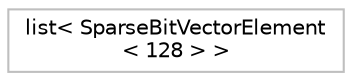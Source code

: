 digraph "Graphical Class Hierarchy"
{
 // LATEX_PDF_SIZE
  bgcolor="transparent";
  edge [fontname="Helvetica",fontsize="10",labelfontname="Helvetica",labelfontsize="10"];
  node [fontname="Helvetica",fontsize="10",shape=record];
  rankdir="LR";
  Node0 [label="list\< SparseBitVectorElement\l\< 128 \> \>",height=0.2,width=0.4,color="grey75",tooltip=" "];
}

